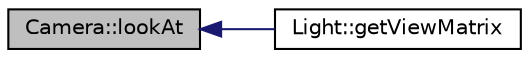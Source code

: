 digraph "Camera::lookAt"
{
  edge [fontname="Helvetica",fontsize="10",labelfontname="Helvetica",labelfontsize="10"];
  node [fontname="Helvetica",fontsize="10",shape=record];
  rankdir="LR";
  Node1 [label="Camera::lookAt",height=0.2,width=0.4,color="black", fillcolor="grey75", style="filled" fontcolor="black"];
  Node1 -> Node2 [dir="back",color="midnightblue",fontsize="10",style="solid",fontname="Helvetica"];
  Node2 [label="Light::getViewMatrix",height=0.2,width=0.4,color="black", fillcolor="white", style="filled",URL="$class_light.html#a4d68a3ba56cc6fc694b4bccde4d4dd25",tooltip="Returns a view matrix for a camera looking from the light to the specified position. "];
}
